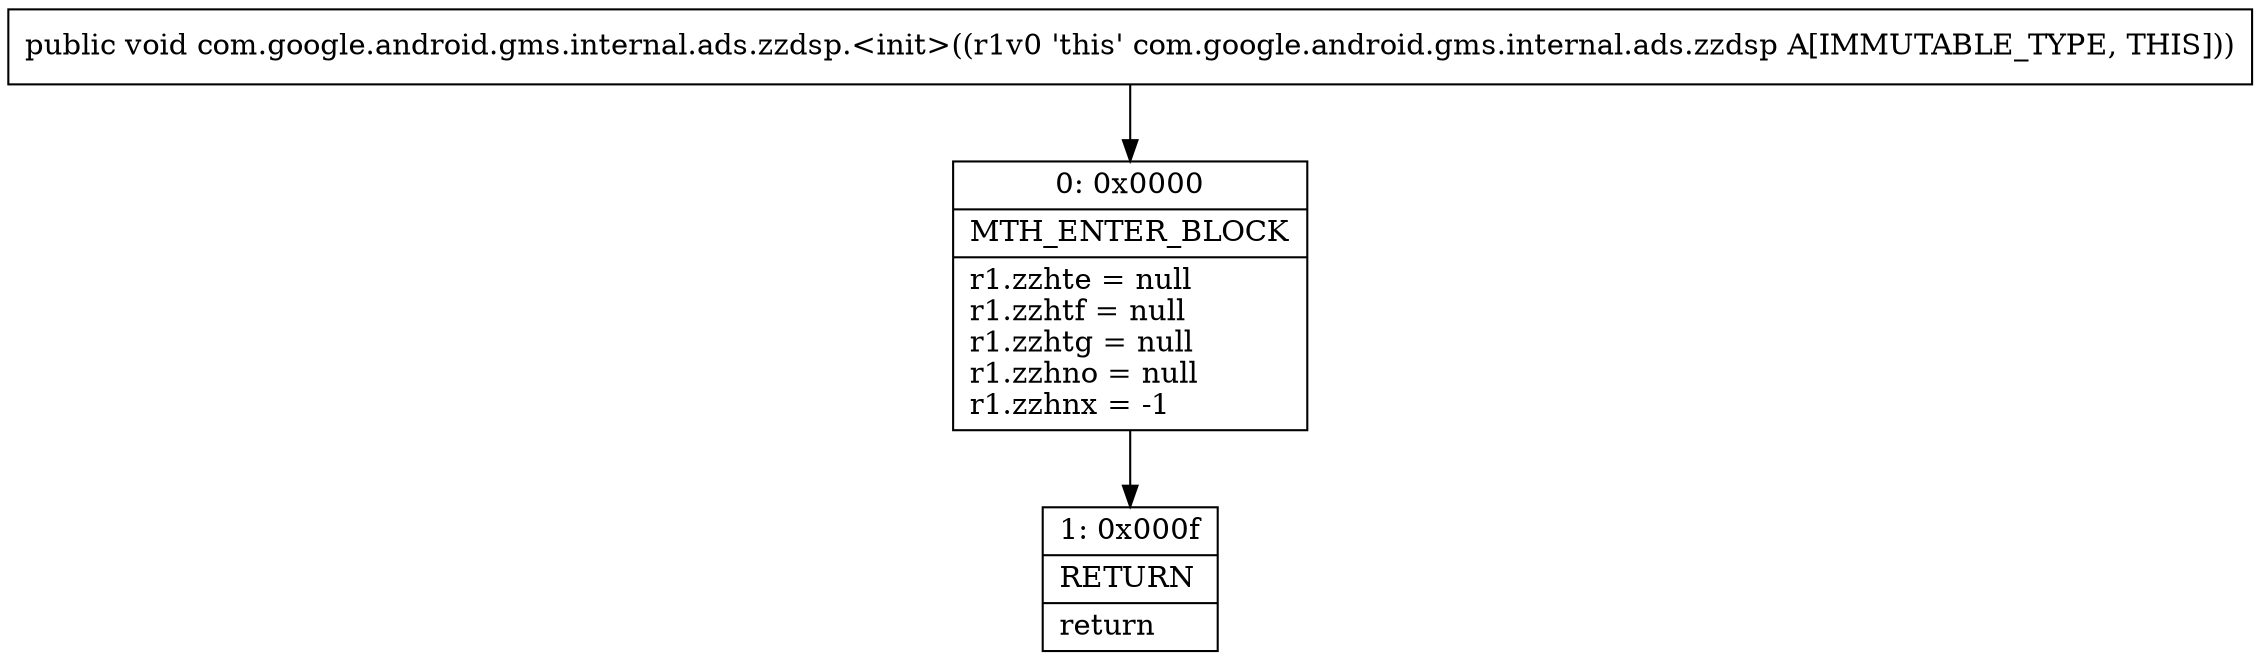 digraph "CFG forcom.google.android.gms.internal.ads.zzdsp.\<init\>()V" {
Node_0 [shape=record,label="{0\:\ 0x0000|MTH_ENTER_BLOCK\l|r1.zzhte = null\lr1.zzhtf = null\lr1.zzhtg = null\lr1.zzhno = null\lr1.zzhnx = \-1\l}"];
Node_1 [shape=record,label="{1\:\ 0x000f|RETURN\l|return\l}"];
MethodNode[shape=record,label="{public void com.google.android.gms.internal.ads.zzdsp.\<init\>((r1v0 'this' com.google.android.gms.internal.ads.zzdsp A[IMMUTABLE_TYPE, THIS])) }"];
MethodNode -> Node_0;
Node_0 -> Node_1;
}

